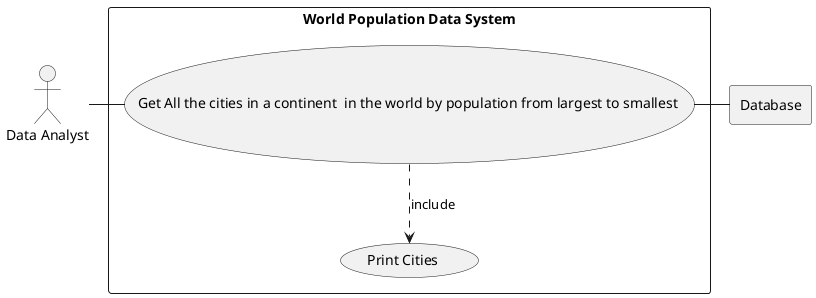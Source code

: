@startuml

actor DA as "Data Analyst"

rectangle Database

rectangle "World Population Data System" {
    usecase UC1 as "Get All the cities in a continent  in the world by population from largest to smallest "

    usecase UCa as "Print Cities  "

    DA - UC1
    UC1 ..> UCa : include
    UC1 - Database
}
@enduml
